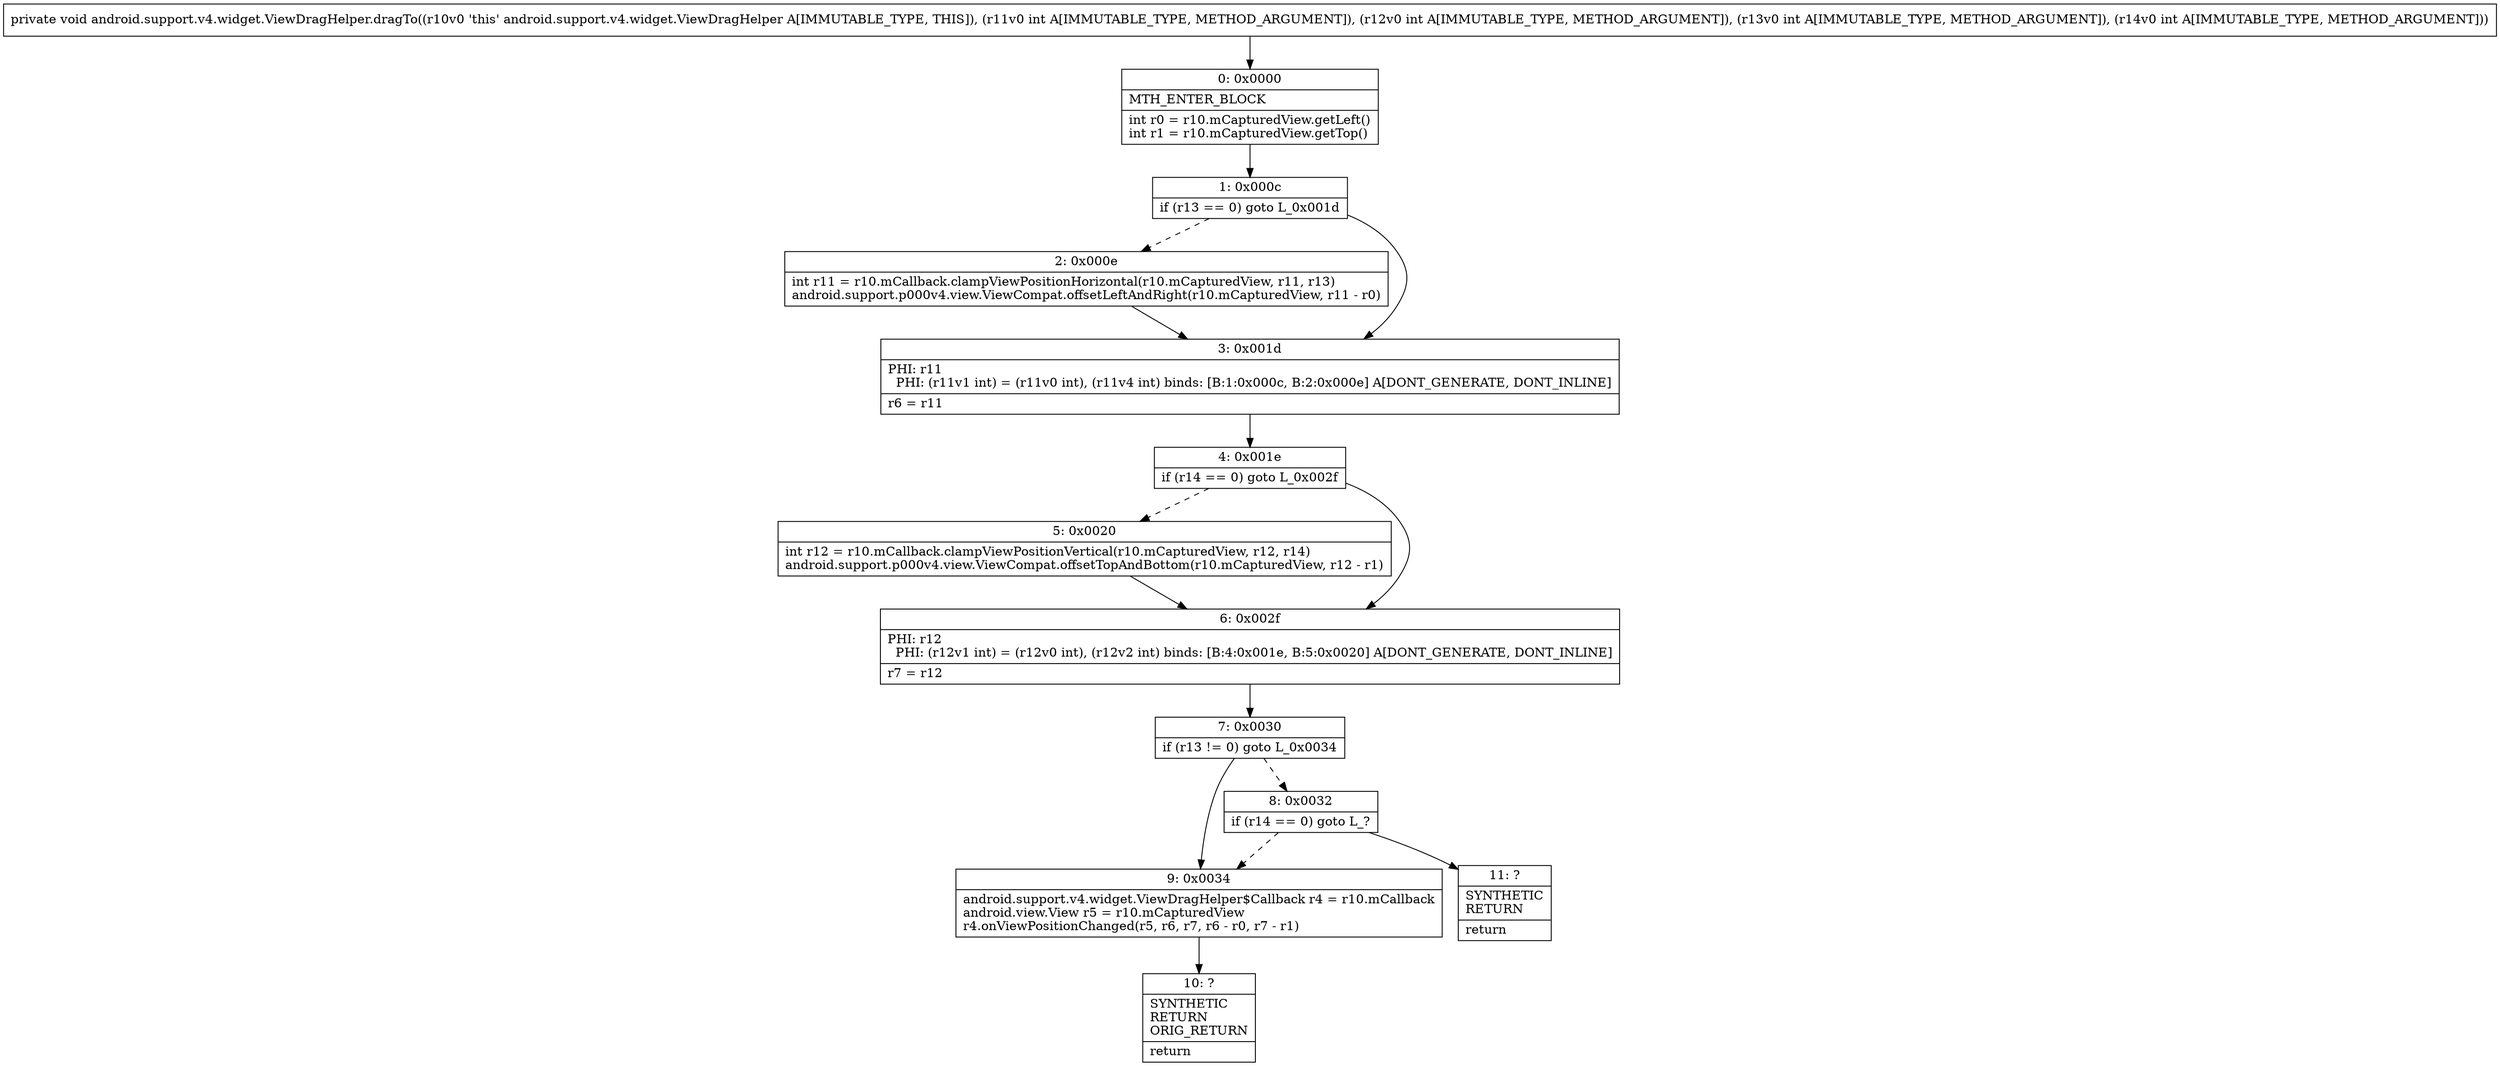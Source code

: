 digraph "CFG forandroid.support.v4.widget.ViewDragHelper.dragTo(IIII)V" {
Node_0 [shape=record,label="{0\:\ 0x0000|MTH_ENTER_BLOCK\l|int r0 = r10.mCapturedView.getLeft()\lint r1 = r10.mCapturedView.getTop()\l}"];
Node_1 [shape=record,label="{1\:\ 0x000c|if (r13 == 0) goto L_0x001d\l}"];
Node_2 [shape=record,label="{2\:\ 0x000e|int r11 = r10.mCallback.clampViewPositionHorizontal(r10.mCapturedView, r11, r13)\landroid.support.p000v4.view.ViewCompat.offsetLeftAndRight(r10.mCapturedView, r11 \- r0)\l}"];
Node_3 [shape=record,label="{3\:\ 0x001d|PHI: r11 \l  PHI: (r11v1 int) = (r11v0 int), (r11v4 int) binds: [B:1:0x000c, B:2:0x000e] A[DONT_GENERATE, DONT_INLINE]\l|r6 = r11\l}"];
Node_4 [shape=record,label="{4\:\ 0x001e|if (r14 == 0) goto L_0x002f\l}"];
Node_5 [shape=record,label="{5\:\ 0x0020|int r12 = r10.mCallback.clampViewPositionVertical(r10.mCapturedView, r12, r14)\landroid.support.p000v4.view.ViewCompat.offsetTopAndBottom(r10.mCapturedView, r12 \- r1)\l}"];
Node_6 [shape=record,label="{6\:\ 0x002f|PHI: r12 \l  PHI: (r12v1 int) = (r12v0 int), (r12v2 int) binds: [B:4:0x001e, B:5:0x0020] A[DONT_GENERATE, DONT_INLINE]\l|r7 = r12\l}"];
Node_7 [shape=record,label="{7\:\ 0x0030|if (r13 != 0) goto L_0x0034\l}"];
Node_8 [shape=record,label="{8\:\ 0x0032|if (r14 == 0) goto L_?\l}"];
Node_9 [shape=record,label="{9\:\ 0x0034|android.support.v4.widget.ViewDragHelper$Callback r4 = r10.mCallback\landroid.view.View r5 = r10.mCapturedView\lr4.onViewPositionChanged(r5, r6, r7, r6 \- r0, r7 \- r1)\l}"];
Node_10 [shape=record,label="{10\:\ ?|SYNTHETIC\lRETURN\lORIG_RETURN\l|return\l}"];
Node_11 [shape=record,label="{11\:\ ?|SYNTHETIC\lRETURN\l|return\l}"];
MethodNode[shape=record,label="{private void android.support.v4.widget.ViewDragHelper.dragTo((r10v0 'this' android.support.v4.widget.ViewDragHelper A[IMMUTABLE_TYPE, THIS]), (r11v0 int A[IMMUTABLE_TYPE, METHOD_ARGUMENT]), (r12v0 int A[IMMUTABLE_TYPE, METHOD_ARGUMENT]), (r13v0 int A[IMMUTABLE_TYPE, METHOD_ARGUMENT]), (r14v0 int A[IMMUTABLE_TYPE, METHOD_ARGUMENT])) }"];
MethodNode -> Node_0;
Node_0 -> Node_1;
Node_1 -> Node_2[style=dashed];
Node_1 -> Node_3;
Node_2 -> Node_3;
Node_3 -> Node_4;
Node_4 -> Node_5[style=dashed];
Node_4 -> Node_6;
Node_5 -> Node_6;
Node_6 -> Node_7;
Node_7 -> Node_8[style=dashed];
Node_7 -> Node_9;
Node_8 -> Node_9[style=dashed];
Node_8 -> Node_11;
Node_9 -> Node_10;
}

